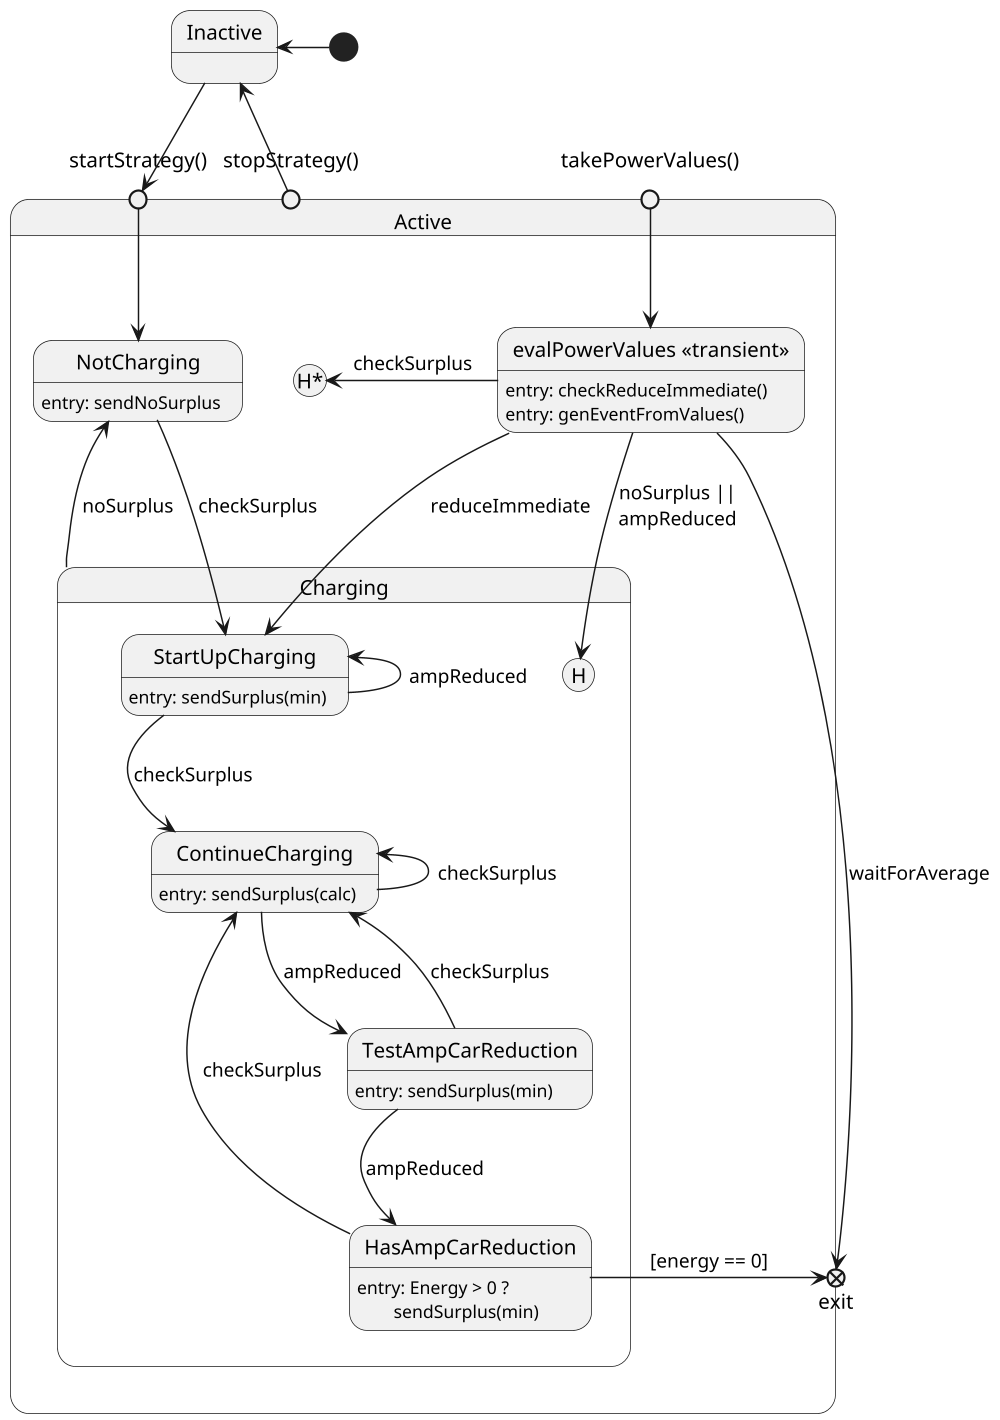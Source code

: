 @startuml
'https://plantuml.com/state-diagram

scale 1000 width
state "Inactive" as ia
'act -left-> act : [takePowerValues : eval]
state "Active" as act {

'    act: on: powerValues : \n\tcheck stop immediate,\n\tcalculate values,\n\tdelegate to substate

    state "takePowerValues()" as pv <<entryPoint>>
    state "startStrategy()" as start <<entryPoint>>
    state "stopStrategy()" as stop <<entryPoint>>

    start -down-> nc


    state "NotCharging" as nc
    nc: entry: sendNoSurplus

 '   state "Filling Stack" as fill

    state "evalPowerValues <<transient>>" as eval
        eval: entry: checkReduceImmediate()
        eval: entry: genEventFromValues()

    state "Charging" as charge {

        state "StartUpCharging" as sc
        sc: entry: sendSurplus(min)

        state "ContinueCharging" as ch
        ch: entry: sendSurplus(calc)

        state "TestAmpCarReduction" as tr
        tr: entry: sendSurplus(min)

        state "HasAmpCarReduction" as hr
        hr: entry: Energy > 0 ?\n\tsendSurplus(min)
        nc --> sc : checkSurplus

        eval --> [H] : noSurplus ||\nampReduced

    }
    state exit <<exitPoint>>

    eval -left-> [H*] : checkSurplus
    eval --> exit : waitForAverage
    eval -down-> sc : reduceImmediate

    charge -up-> nc : noSurplus

    sc -down-> ch : checkSurplus
    sc -up-> sc : ampReduced
    ch -left-> ch : checkSurplus
    ch -down-> tr : ampReduced
    tr -up-> ch : checkSurplus
    tr -down-> hr : ampReduced
    hr -up-> ch : checkSurplus
    hr -right-> exit : [energy == 0]
}

pv --> eval
[*] -left-> ia
'exit -down-> [*] : [stopStrategy]
stop -up-> ia
ia -down-> start
'stop -up-> [*]
@enduml
